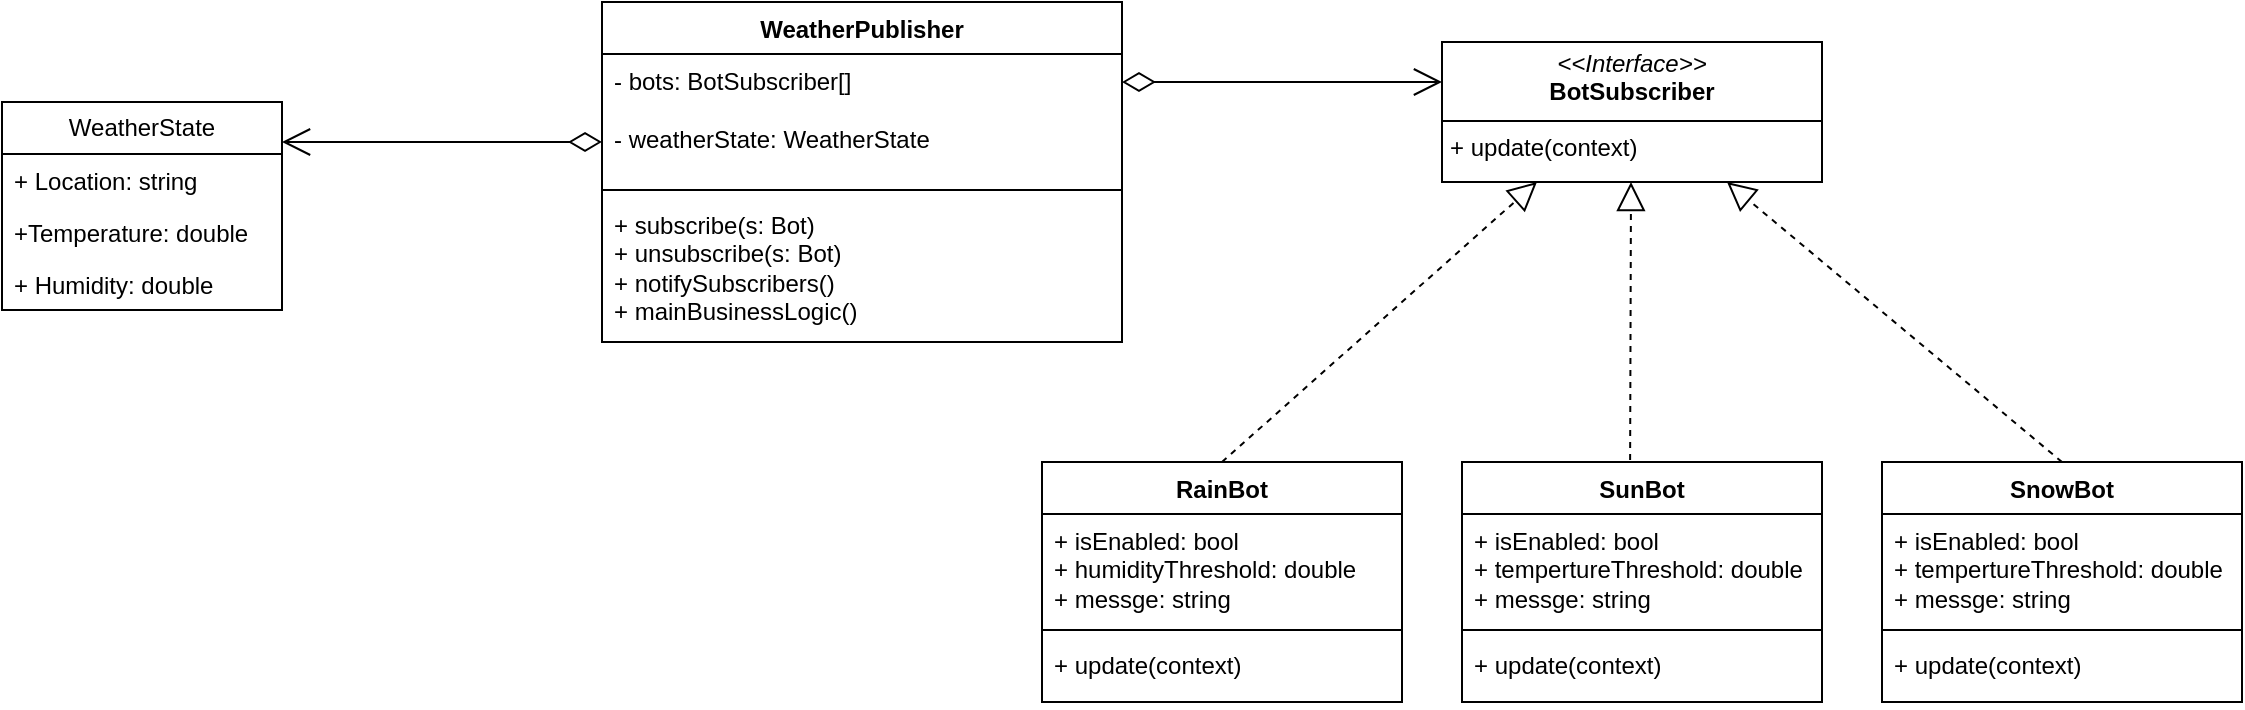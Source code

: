 <mxfile version="26.2.13">
  <diagram name="Page-1" id="GBGmVqDWgZDGhen0g_vq">
    <mxGraphModel dx="1428" dy="811" grid="1" gridSize="10" guides="1" tooltips="1" connect="1" arrows="1" fold="1" page="1" pageScale="1" pageWidth="1600" pageHeight="900" math="0" shadow="0">
      <root>
        <mxCell id="0" />
        <mxCell id="1" parent="0" />
        <mxCell id="OVgkkTsfn2CKIyNb1T31-6" value="WeatherState" style="swimlane;fontStyle=0;childLayout=stackLayout;horizontal=1;startSize=26;fillColor=none;horizontalStack=0;resizeParent=1;resizeParentMax=0;resizeLast=0;collapsible=1;marginBottom=0;whiteSpace=wrap;html=1;" parent="1" vertex="1">
          <mxGeometry x="390" y="360" width="140" height="104" as="geometry" />
        </mxCell>
        <mxCell id="OVgkkTsfn2CKIyNb1T31-7" value="+ Location: string" style="text;strokeColor=none;fillColor=none;align=left;verticalAlign=top;spacingLeft=4;spacingRight=4;overflow=hidden;rotatable=0;points=[[0,0.5],[1,0.5]];portConstraint=eastwest;whiteSpace=wrap;html=1;" parent="OVgkkTsfn2CKIyNb1T31-6" vertex="1">
          <mxGeometry y="26" width="140" height="26" as="geometry" />
        </mxCell>
        <mxCell id="OVgkkTsfn2CKIyNb1T31-8" value="+Temperature: double" style="text;strokeColor=none;fillColor=none;align=left;verticalAlign=top;spacingLeft=4;spacingRight=4;overflow=hidden;rotatable=0;points=[[0,0.5],[1,0.5]];portConstraint=eastwest;whiteSpace=wrap;html=1;" parent="OVgkkTsfn2CKIyNb1T31-6" vertex="1">
          <mxGeometry y="52" width="140" height="26" as="geometry" />
        </mxCell>
        <mxCell id="OVgkkTsfn2CKIyNb1T31-9" value="+ Humidity: double" style="text;strokeColor=none;fillColor=none;align=left;verticalAlign=top;spacingLeft=4;spacingRight=4;overflow=hidden;rotatable=0;points=[[0,0.5],[1,0.5]];portConstraint=eastwest;whiteSpace=wrap;html=1;" parent="OVgkkTsfn2CKIyNb1T31-6" vertex="1">
          <mxGeometry y="78" width="140" height="26" as="geometry" />
        </mxCell>
        <object label="WeatherPublisher" weatherState="WeatherState" id="OVgkkTsfn2CKIyNb1T31-11">
          <mxCell style="swimlane;fontStyle=1;align=center;verticalAlign=top;childLayout=stackLayout;horizontal=1;startSize=26;horizontalStack=0;resizeParent=1;resizeParentMax=0;resizeLast=0;collapsible=1;marginBottom=0;whiteSpace=wrap;html=1;" parent="1" vertex="1">
            <mxGeometry x="690" y="310" width="260" height="170" as="geometry" />
          </mxCell>
        </object>
        <mxCell id="OVgkkTsfn2CKIyNb1T31-12" value="- bots: BotSubscriber[]&lt;div&gt;&lt;br&gt;&lt;div&gt;- weatherState: WeatherState&lt;/div&gt;&lt;/div&gt;" style="text;strokeColor=none;fillColor=none;align=left;verticalAlign=top;spacingLeft=4;spacingRight=4;overflow=hidden;rotatable=0;points=[[0,0.5],[1,0.5]];portConstraint=eastwest;whiteSpace=wrap;html=1;" parent="OVgkkTsfn2CKIyNb1T31-11" vertex="1">
          <mxGeometry y="26" width="260" height="64" as="geometry" />
        </mxCell>
        <mxCell id="OVgkkTsfn2CKIyNb1T31-13" value="" style="line;strokeWidth=1;fillColor=none;align=left;verticalAlign=middle;spacingTop=-1;spacingLeft=3;spacingRight=3;rotatable=0;labelPosition=right;points=[];portConstraint=eastwest;strokeColor=inherit;" parent="OVgkkTsfn2CKIyNb1T31-11" vertex="1">
          <mxGeometry y="90" width="260" height="8" as="geometry" />
        </mxCell>
        <mxCell id="OVgkkTsfn2CKIyNb1T31-14" value="+ subscribe(s: Bot)&lt;div&gt;+ unsubscribe(s: Bot)&lt;/div&gt;&lt;div&gt;+ notifySubscribers()&lt;/div&gt;&lt;div&gt;+ mainBusinessLogic()&lt;br&gt;&lt;div&gt;&lt;br&gt;&lt;/div&gt;&lt;/div&gt;" style="text;strokeColor=none;fillColor=none;align=left;verticalAlign=top;spacingLeft=4;spacingRight=4;overflow=hidden;rotatable=0;points=[[0,0.5],[1,0.5]];portConstraint=eastwest;whiteSpace=wrap;html=1;" parent="OVgkkTsfn2CKIyNb1T31-11" vertex="1">
          <mxGeometry y="98" width="260" height="72" as="geometry" />
        </mxCell>
        <mxCell id="OVgkkTsfn2CKIyNb1T31-15" value="&lt;p style=&quot;margin:0px;margin-top:4px;text-align:center;&quot;&gt;&lt;i&gt;&amp;lt;&amp;lt;Interface&amp;gt;&amp;gt;&lt;/i&gt;&lt;br&gt;&lt;b&gt;BotSubscriber&lt;/b&gt;&lt;/p&gt;&lt;hr size=&quot;1&quot; style=&quot;border-style:solid;&quot;&gt;&lt;p style=&quot;margin:0px;margin-left:4px;&quot;&gt;+ update(context)&lt;br&gt;&lt;br&gt;&lt;/p&gt;" style="verticalAlign=top;align=left;overflow=fill;html=1;whiteSpace=wrap;" parent="1" vertex="1">
          <mxGeometry x="1110" y="330" width="190" height="70" as="geometry" />
        </mxCell>
        <mxCell id="1TGPjlGgqZZOH0j4-UuG-2" value="" style="endArrow=open;html=1;endSize=12;startArrow=diamondThin;startSize=14;startFill=0;edgeStyle=orthogonalEdgeStyle;align=left;verticalAlign=bottom;rounded=0;" edge="1" parent="1">
          <mxGeometry x="-1" y="3" relative="1" as="geometry">
            <mxPoint x="950" y="350" as="sourcePoint" />
            <mxPoint x="1110" y="350" as="targetPoint" />
          </mxGeometry>
        </mxCell>
        <mxCell id="1TGPjlGgqZZOH0j4-UuG-1" value="" style="endArrow=open;html=1;endSize=12;startArrow=diamondThin;startSize=14;startFill=0;edgeStyle=orthogonalEdgeStyle;align=left;verticalAlign=bottom;rounded=0;" edge="1" parent="1">
          <mxGeometry x="-1" y="3" relative="1" as="geometry">
            <mxPoint x="690" y="380" as="sourcePoint" />
            <mxPoint x="530" y="380" as="targetPoint" />
          </mxGeometry>
        </mxCell>
        <mxCell id="1TGPjlGgqZZOH0j4-UuG-3" value="RainBot" style="swimlane;fontStyle=1;align=center;verticalAlign=top;childLayout=stackLayout;horizontal=1;startSize=26;horizontalStack=0;resizeParent=1;resizeParentMax=0;resizeLast=0;collapsible=1;marginBottom=0;whiteSpace=wrap;html=1;" vertex="1" parent="1">
          <mxGeometry x="910" y="540" width="180" height="120" as="geometry" />
        </mxCell>
        <mxCell id="1TGPjlGgqZZOH0j4-UuG-4" value="+ isEnabled: bool&lt;div&gt;+ humidityThreshold: double&lt;/div&gt;&lt;div&gt;+ messge: string&lt;br&gt;&lt;div&gt;&lt;br&gt;&lt;/div&gt;&lt;/div&gt;" style="text;strokeColor=none;fillColor=none;align=left;verticalAlign=top;spacingLeft=4;spacingRight=4;overflow=hidden;rotatable=0;points=[[0,0.5],[1,0.5]];portConstraint=eastwest;whiteSpace=wrap;html=1;" vertex="1" parent="1TGPjlGgqZZOH0j4-UuG-3">
          <mxGeometry y="26" width="180" height="54" as="geometry" />
        </mxCell>
        <mxCell id="1TGPjlGgqZZOH0j4-UuG-5" value="" style="line;strokeWidth=1;fillColor=none;align=left;verticalAlign=middle;spacingTop=-1;spacingLeft=3;spacingRight=3;rotatable=0;labelPosition=right;points=[];portConstraint=eastwest;strokeColor=inherit;" vertex="1" parent="1TGPjlGgqZZOH0j4-UuG-3">
          <mxGeometry y="80" width="180" height="8" as="geometry" />
        </mxCell>
        <mxCell id="1TGPjlGgqZZOH0j4-UuG-6" value="+ update(context)&lt;div&gt;&lt;br&gt;&lt;/div&gt;&lt;div&gt;&lt;br&gt;&lt;/div&gt;&lt;div&gt;&lt;br&gt;&lt;/div&gt;&lt;div&gt;&lt;br&gt;&lt;/div&gt;" style="text;strokeColor=none;fillColor=none;align=left;verticalAlign=top;spacingLeft=4;spacingRight=4;overflow=hidden;rotatable=0;points=[[0,0.5],[1,0.5]];portConstraint=eastwest;whiteSpace=wrap;html=1;" vertex="1" parent="1TGPjlGgqZZOH0j4-UuG-3">
          <mxGeometry y="88" width="180" height="32" as="geometry" />
        </mxCell>
        <mxCell id="1TGPjlGgqZZOH0j4-UuG-8" value="SunBot" style="swimlane;fontStyle=1;align=center;verticalAlign=top;childLayout=stackLayout;horizontal=1;startSize=26;horizontalStack=0;resizeParent=1;resizeParentMax=0;resizeLast=0;collapsible=1;marginBottom=0;whiteSpace=wrap;html=1;" vertex="1" parent="1">
          <mxGeometry x="1120" y="540" width="180" height="120" as="geometry" />
        </mxCell>
        <mxCell id="1TGPjlGgqZZOH0j4-UuG-9" value="+ isEnabled: bool&lt;div&gt;+ tempertureThreshold: double&lt;/div&gt;&lt;div&gt;+ messge: string&lt;br&gt;&lt;div&gt;&lt;br&gt;&lt;/div&gt;&lt;/div&gt;" style="text;strokeColor=none;fillColor=none;align=left;verticalAlign=top;spacingLeft=4;spacingRight=4;overflow=hidden;rotatable=0;points=[[0,0.5],[1,0.5]];portConstraint=eastwest;whiteSpace=wrap;html=1;" vertex="1" parent="1TGPjlGgqZZOH0j4-UuG-8">
          <mxGeometry y="26" width="180" height="54" as="geometry" />
        </mxCell>
        <mxCell id="1TGPjlGgqZZOH0j4-UuG-10" value="" style="line;strokeWidth=1;fillColor=none;align=left;verticalAlign=middle;spacingTop=-1;spacingLeft=3;spacingRight=3;rotatable=0;labelPosition=right;points=[];portConstraint=eastwest;strokeColor=inherit;" vertex="1" parent="1TGPjlGgqZZOH0j4-UuG-8">
          <mxGeometry y="80" width="180" height="8" as="geometry" />
        </mxCell>
        <mxCell id="1TGPjlGgqZZOH0j4-UuG-11" value="+ update(context)&lt;div&gt;&lt;br&gt;&lt;/div&gt;&lt;div&gt;&lt;br&gt;&lt;/div&gt;&lt;div&gt;&lt;br&gt;&lt;/div&gt;&lt;div&gt;&lt;br&gt;&lt;/div&gt;" style="text;strokeColor=none;fillColor=none;align=left;verticalAlign=top;spacingLeft=4;spacingRight=4;overflow=hidden;rotatable=0;points=[[0,0.5],[1,0.5]];portConstraint=eastwest;whiteSpace=wrap;html=1;" vertex="1" parent="1TGPjlGgqZZOH0j4-UuG-8">
          <mxGeometry y="88" width="180" height="32" as="geometry" />
        </mxCell>
        <mxCell id="1TGPjlGgqZZOH0j4-UuG-12" value="SnowBot" style="swimlane;fontStyle=1;align=center;verticalAlign=top;childLayout=stackLayout;horizontal=1;startSize=26;horizontalStack=0;resizeParent=1;resizeParentMax=0;resizeLast=0;collapsible=1;marginBottom=0;whiteSpace=wrap;html=1;" vertex="1" parent="1">
          <mxGeometry x="1330" y="540" width="180" height="120" as="geometry" />
        </mxCell>
        <mxCell id="1TGPjlGgqZZOH0j4-UuG-13" value="+ isEnabled: bool&lt;div&gt;+ tempertureThreshold: double&lt;/div&gt;&lt;div&gt;+ messge: string&lt;br&gt;&lt;div&gt;&lt;br&gt;&lt;/div&gt;&lt;/div&gt;" style="text;strokeColor=none;fillColor=none;align=left;verticalAlign=top;spacingLeft=4;spacingRight=4;overflow=hidden;rotatable=0;points=[[0,0.5],[1,0.5]];portConstraint=eastwest;whiteSpace=wrap;html=1;" vertex="1" parent="1TGPjlGgqZZOH0j4-UuG-12">
          <mxGeometry y="26" width="180" height="54" as="geometry" />
        </mxCell>
        <mxCell id="1TGPjlGgqZZOH0j4-UuG-14" value="" style="line;strokeWidth=1;fillColor=none;align=left;verticalAlign=middle;spacingTop=-1;spacingLeft=3;spacingRight=3;rotatable=0;labelPosition=right;points=[];portConstraint=eastwest;strokeColor=inherit;" vertex="1" parent="1TGPjlGgqZZOH0j4-UuG-12">
          <mxGeometry y="80" width="180" height="8" as="geometry" />
        </mxCell>
        <mxCell id="1TGPjlGgqZZOH0j4-UuG-15" value="+ update(context)&lt;div&gt;&lt;br&gt;&lt;/div&gt;&lt;div&gt;&lt;br&gt;&lt;/div&gt;&lt;div&gt;&lt;br&gt;&lt;/div&gt;&lt;div&gt;&lt;br&gt;&lt;/div&gt;" style="text;strokeColor=none;fillColor=none;align=left;verticalAlign=top;spacingLeft=4;spacingRight=4;overflow=hidden;rotatable=0;points=[[0,0.5],[1,0.5]];portConstraint=eastwest;whiteSpace=wrap;html=1;" vertex="1" parent="1TGPjlGgqZZOH0j4-UuG-12">
          <mxGeometry y="88" width="180" height="32" as="geometry" />
        </mxCell>
        <mxCell id="1TGPjlGgqZZOH0j4-UuG-16" value="" style="endArrow=block;dashed=1;endFill=0;endSize=12;html=1;rounded=0;exitX=0.467;exitY=-0.008;exitDx=0;exitDy=0;exitPerimeter=0;" edge="1" parent="1" source="1TGPjlGgqZZOH0j4-UuG-8">
          <mxGeometry width="160" relative="1" as="geometry">
            <mxPoint x="1204.5" y="526.04" as="sourcePoint" />
            <mxPoint x="1204.5" y="400" as="targetPoint" />
            <Array as="points">
              <mxPoint x="1204.5" y="400" />
            </Array>
          </mxGeometry>
        </mxCell>
        <mxCell id="1TGPjlGgqZZOH0j4-UuG-18" value="" style="endArrow=block;dashed=1;endFill=0;endSize=12;html=1;rounded=0;entryX=0.25;entryY=1;entryDx=0;entryDy=0;exitX=0.5;exitY=0;exitDx=0;exitDy=0;" edge="1" parent="1" source="1TGPjlGgqZZOH0j4-UuG-3" target="OVgkkTsfn2CKIyNb1T31-15">
          <mxGeometry width="160" relative="1" as="geometry">
            <mxPoint x="810" y="520" as="sourcePoint" />
            <mxPoint x="970" y="520" as="targetPoint" />
          </mxGeometry>
        </mxCell>
        <mxCell id="1TGPjlGgqZZOH0j4-UuG-19" value="" style="endArrow=block;dashed=1;endFill=0;endSize=12;html=1;rounded=0;exitX=0.5;exitY=0;exitDx=0;exitDy=0;entryX=0.75;entryY=1;entryDx=0;entryDy=0;" edge="1" parent="1" source="1TGPjlGgqZZOH0j4-UuG-12" target="OVgkkTsfn2CKIyNb1T31-15">
          <mxGeometry width="160" relative="1" as="geometry">
            <mxPoint x="810" y="520" as="sourcePoint" />
            <mxPoint x="970" y="520" as="targetPoint" />
          </mxGeometry>
        </mxCell>
      </root>
    </mxGraphModel>
  </diagram>
</mxfile>
